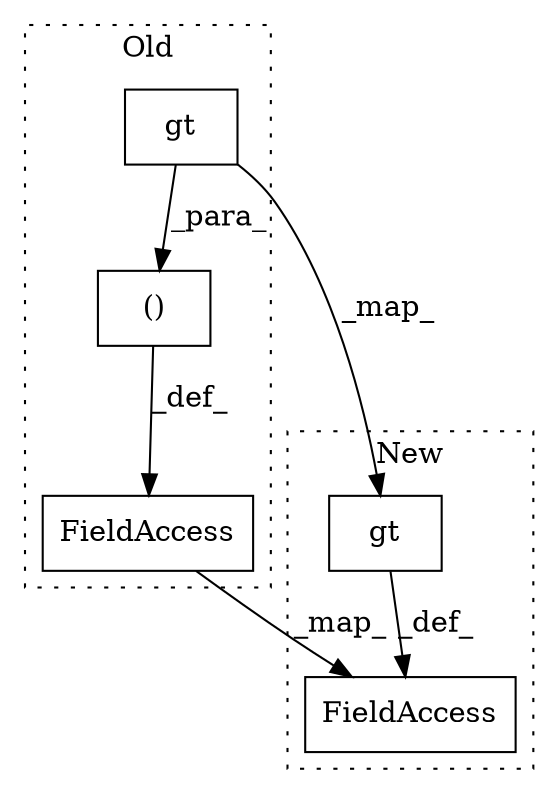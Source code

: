 digraph G {
subgraph cluster0 {
1 [label="gt" a="32" s="1494,1498" l="3,1" shape="box"];
3 [label="()" a="106" s="1494" l="23" shape="box"];
5 [label="FieldAccess" a="22" s="1450" l="13" shape="box"];
label = "Old";
style="dotted";
}
subgraph cluster1 {
2 [label="gt" a="32" s="1341,1345" l="3,1" shape="box"];
4 [label="FieldAccess" a="22" s="1302" l="13" shape="box"];
label = "New";
style="dotted";
}
1 -> 3 [label="_para_"];
1 -> 2 [label="_map_"];
2 -> 4 [label="_def_"];
3 -> 5 [label="_def_"];
5 -> 4 [label="_map_"];
}